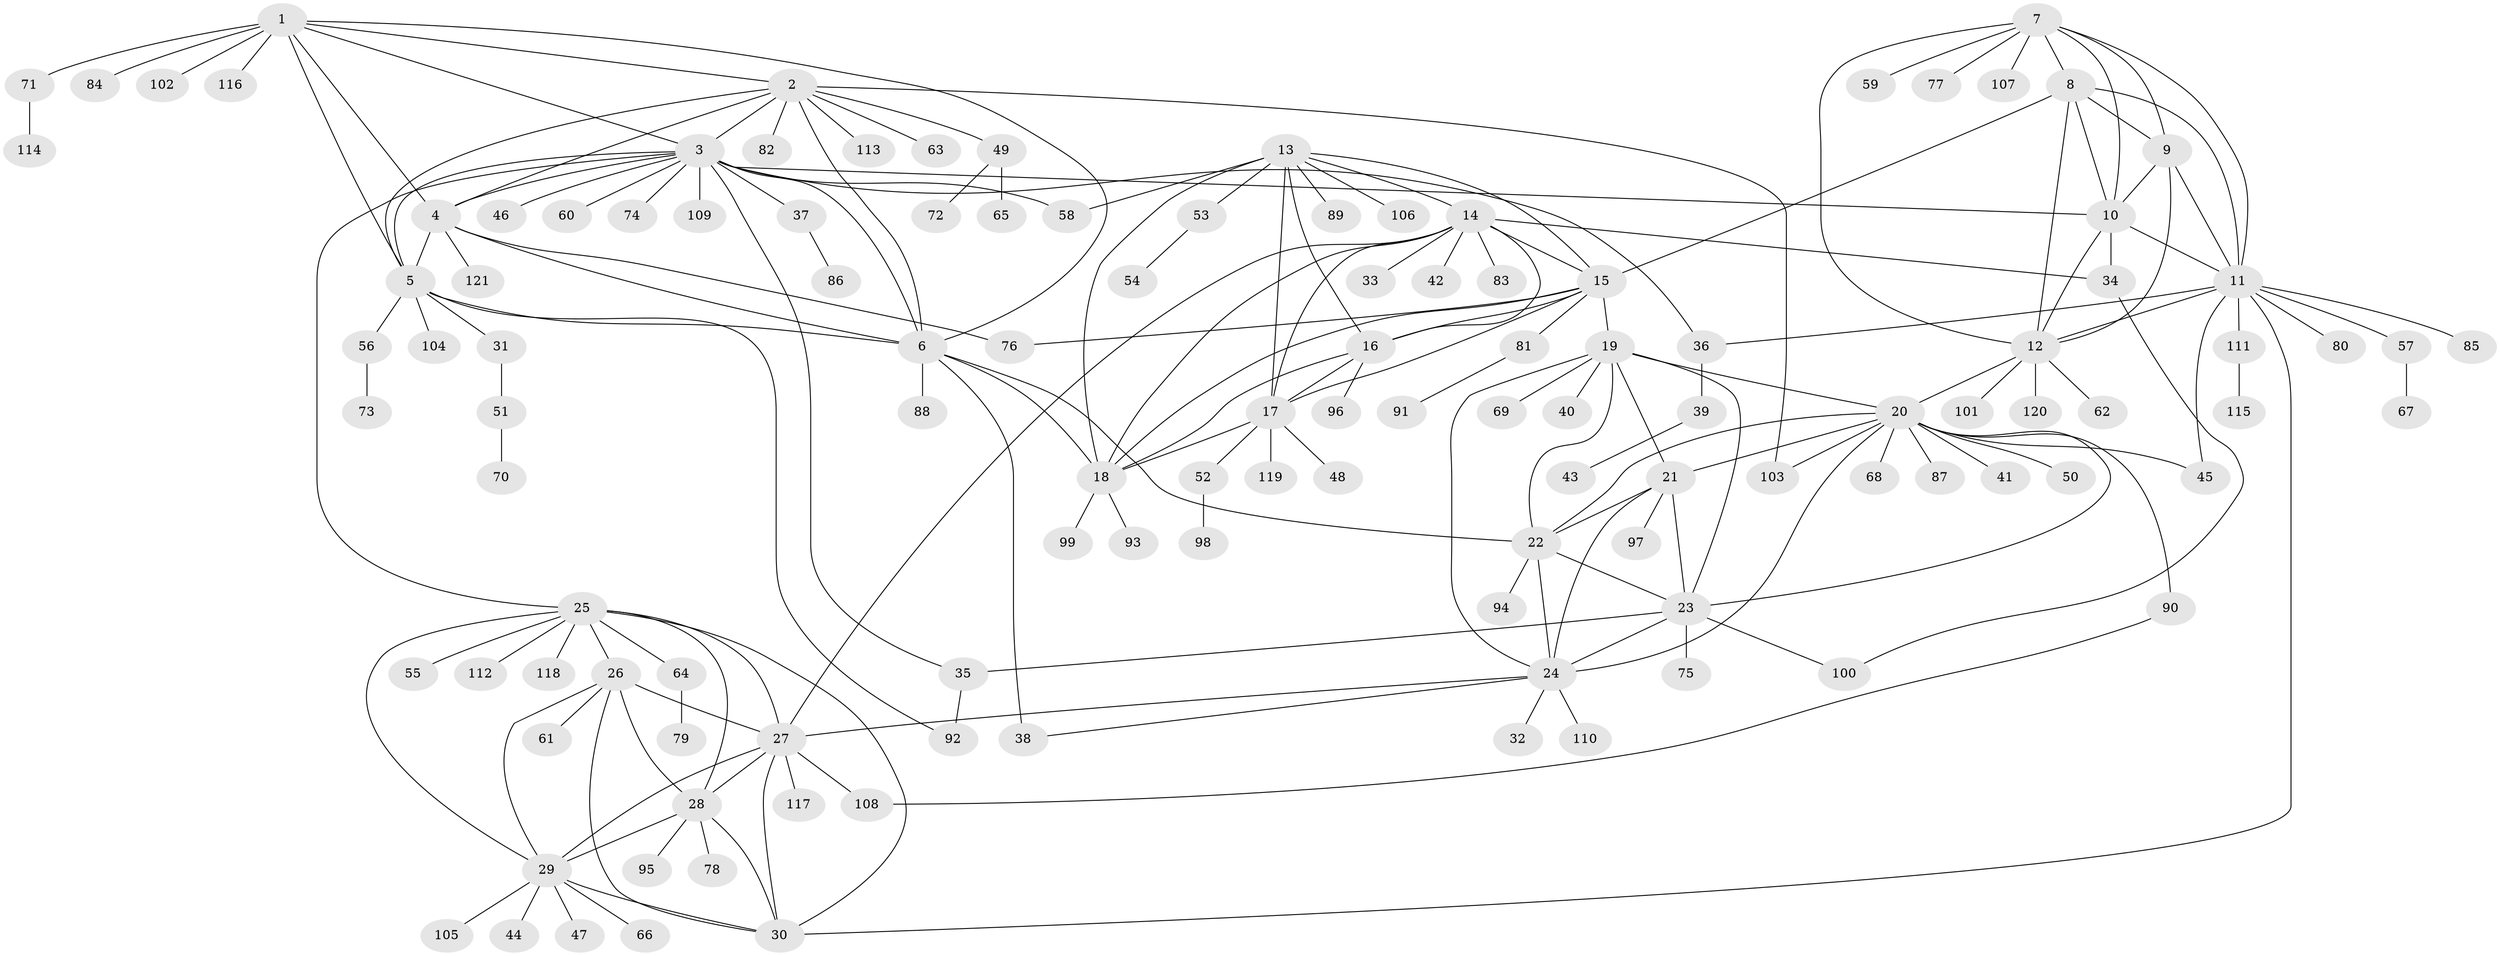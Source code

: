 // Generated by graph-tools (version 1.1) at 2025/11/02/27/25 16:11:33]
// undirected, 121 vertices, 187 edges
graph export_dot {
graph [start="1"]
  node [color=gray90,style=filled];
  1;
  2;
  3;
  4;
  5;
  6;
  7;
  8;
  9;
  10;
  11;
  12;
  13;
  14;
  15;
  16;
  17;
  18;
  19;
  20;
  21;
  22;
  23;
  24;
  25;
  26;
  27;
  28;
  29;
  30;
  31;
  32;
  33;
  34;
  35;
  36;
  37;
  38;
  39;
  40;
  41;
  42;
  43;
  44;
  45;
  46;
  47;
  48;
  49;
  50;
  51;
  52;
  53;
  54;
  55;
  56;
  57;
  58;
  59;
  60;
  61;
  62;
  63;
  64;
  65;
  66;
  67;
  68;
  69;
  70;
  71;
  72;
  73;
  74;
  75;
  76;
  77;
  78;
  79;
  80;
  81;
  82;
  83;
  84;
  85;
  86;
  87;
  88;
  89;
  90;
  91;
  92;
  93;
  94;
  95;
  96;
  97;
  98;
  99;
  100;
  101;
  102;
  103;
  104;
  105;
  106;
  107;
  108;
  109;
  110;
  111;
  112;
  113;
  114;
  115;
  116;
  117;
  118;
  119;
  120;
  121;
  1 -- 2;
  1 -- 3;
  1 -- 4;
  1 -- 5;
  1 -- 6;
  1 -- 71;
  1 -- 84;
  1 -- 102;
  1 -- 116;
  2 -- 3;
  2 -- 4;
  2 -- 5;
  2 -- 6;
  2 -- 49;
  2 -- 63;
  2 -- 82;
  2 -- 103;
  2 -- 113;
  3 -- 4;
  3 -- 5;
  3 -- 6;
  3 -- 10;
  3 -- 25;
  3 -- 35;
  3 -- 36;
  3 -- 37;
  3 -- 46;
  3 -- 58;
  3 -- 60;
  3 -- 74;
  3 -- 109;
  4 -- 5;
  4 -- 6;
  4 -- 76;
  4 -- 121;
  5 -- 6;
  5 -- 31;
  5 -- 56;
  5 -- 92;
  5 -- 104;
  6 -- 18;
  6 -- 22;
  6 -- 38;
  6 -- 88;
  7 -- 8;
  7 -- 9;
  7 -- 10;
  7 -- 11;
  7 -- 12;
  7 -- 59;
  7 -- 77;
  7 -- 107;
  8 -- 9;
  8 -- 10;
  8 -- 11;
  8 -- 12;
  8 -- 15;
  9 -- 10;
  9 -- 11;
  9 -- 12;
  10 -- 11;
  10 -- 12;
  10 -- 34;
  11 -- 12;
  11 -- 30;
  11 -- 36;
  11 -- 45;
  11 -- 57;
  11 -- 80;
  11 -- 85;
  11 -- 111;
  12 -- 20;
  12 -- 62;
  12 -- 101;
  12 -- 120;
  13 -- 14;
  13 -- 15;
  13 -- 16;
  13 -- 17;
  13 -- 18;
  13 -- 53;
  13 -- 58;
  13 -- 89;
  13 -- 106;
  14 -- 15;
  14 -- 16;
  14 -- 17;
  14 -- 18;
  14 -- 27;
  14 -- 33;
  14 -- 34;
  14 -- 42;
  14 -- 83;
  15 -- 16;
  15 -- 17;
  15 -- 18;
  15 -- 19;
  15 -- 76;
  15 -- 81;
  16 -- 17;
  16 -- 18;
  16 -- 96;
  17 -- 18;
  17 -- 48;
  17 -- 52;
  17 -- 119;
  18 -- 93;
  18 -- 99;
  19 -- 20;
  19 -- 21;
  19 -- 22;
  19 -- 23;
  19 -- 24;
  19 -- 40;
  19 -- 69;
  20 -- 21;
  20 -- 22;
  20 -- 23;
  20 -- 24;
  20 -- 41;
  20 -- 45;
  20 -- 50;
  20 -- 68;
  20 -- 87;
  20 -- 90;
  20 -- 103;
  21 -- 22;
  21 -- 23;
  21 -- 24;
  21 -- 97;
  22 -- 23;
  22 -- 24;
  22 -- 94;
  23 -- 24;
  23 -- 35;
  23 -- 75;
  23 -- 100;
  24 -- 27;
  24 -- 32;
  24 -- 38;
  24 -- 110;
  25 -- 26;
  25 -- 27;
  25 -- 28;
  25 -- 29;
  25 -- 30;
  25 -- 55;
  25 -- 64;
  25 -- 112;
  25 -- 118;
  26 -- 27;
  26 -- 28;
  26 -- 29;
  26 -- 30;
  26 -- 61;
  27 -- 28;
  27 -- 29;
  27 -- 30;
  27 -- 108;
  27 -- 117;
  28 -- 29;
  28 -- 30;
  28 -- 78;
  28 -- 95;
  29 -- 30;
  29 -- 44;
  29 -- 47;
  29 -- 66;
  29 -- 105;
  31 -- 51;
  34 -- 100;
  35 -- 92;
  36 -- 39;
  37 -- 86;
  39 -- 43;
  49 -- 65;
  49 -- 72;
  51 -- 70;
  52 -- 98;
  53 -- 54;
  56 -- 73;
  57 -- 67;
  64 -- 79;
  71 -- 114;
  81 -- 91;
  90 -- 108;
  111 -- 115;
}
